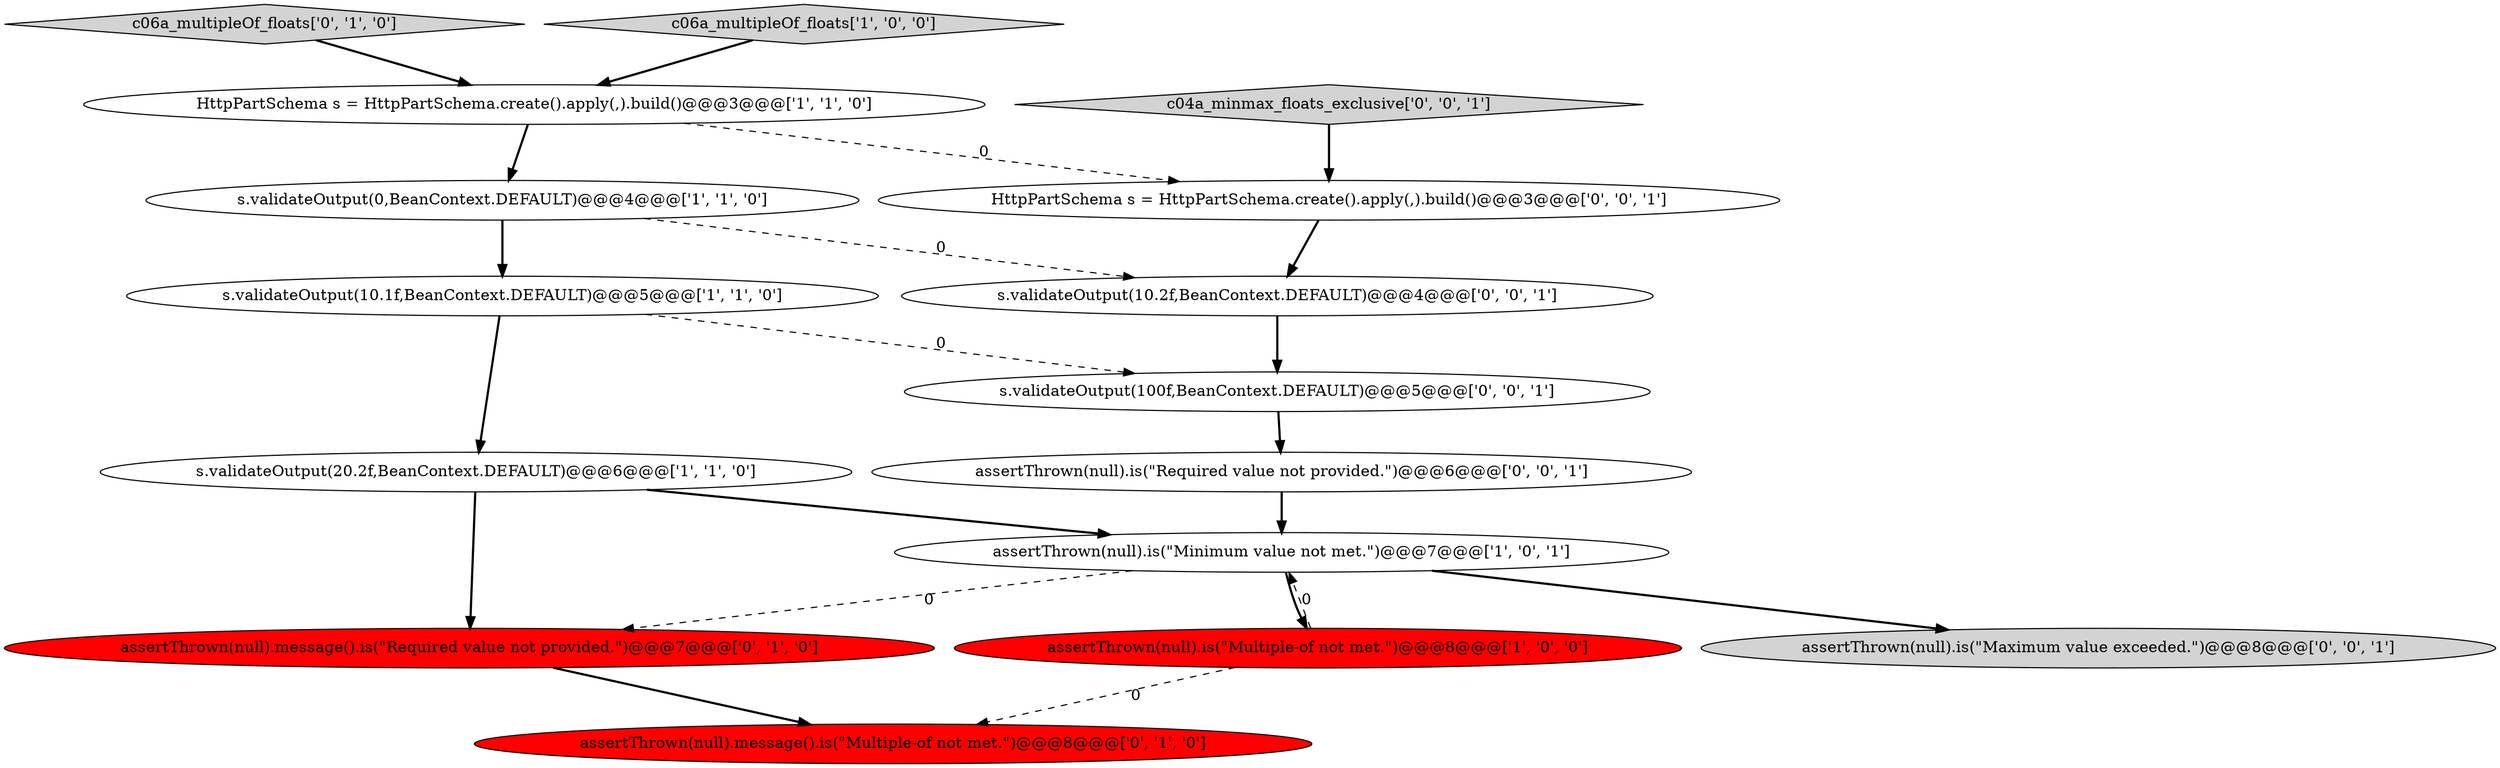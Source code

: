 digraph {
8 [style = filled, label = "c06a_multipleOf_floats['0', '1', '0']", fillcolor = lightgray, shape = diamond image = "AAA0AAABBB2BBB"];
0 [style = filled, label = "s.validateOutput(20.2f,BeanContext.DEFAULT)@@@6@@@['1', '1', '0']", fillcolor = white, shape = ellipse image = "AAA0AAABBB1BBB"];
1 [style = filled, label = "s.validateOutput(0,BeanContext.DEFAULT)@@@4@@@['1', '1', '0']", fillcolor = white, shape = ellipse image = "AAA0AAABBB1BBB"];
4 [style = filled, label = "c06a_multipleOf_floats['1', '0', '0']", fillcolor = lightgray, shape = diamond image = "AAA0AAABBB1BBB"];
9 [style = filled, label = "assertThrown(null).message().is(\"Required value not provided.\")@@@7@@@['0', '1', '0']", fillcolor = red, shape = ellipse image = "AAA1AAABBB2BBB"];
6 [style = filled, label = "HttpPartSchema s = HttpPartSchema.create().apply(,).build()@@@3@@@['1', '1', '0']", fillcolor = white, shape = ellipse image = "AAA0AAABBB1BBB"];
5 [style = filled, label = "assertThrown(null).is(\"Minimum value not met.\")@@@7@@@['1', '0', '1']", fillcolor = white, shape = ellipse image = "AAA0AAABBB1BBB"];
11 [style = filled, label = "assertThrown(null).is(\"Required value not provided.\")@@@6@@@['0', '0', '1']", fillcolor = white, shape = ellipse image = "AAA0AAABBB3BBB"];
7 [style = filled, label = "assertThrown(null).message().is(\"Multiple-of not met.\")@@@8@@@['0', '1', '0']", fillcolor = red, shape = ellipse image = "AAA1AAABBB2BBB"];
13 [style = filled, label = "s.validateOutput(100f,BeanContext.DEFAULT)@@@5@@@['0', '0', '1']", fillcolor = white, shape = ellipse image = "AAA0AAABBB3BBB"];
12 [style = filled, label = "s.validateOutput(10.2f,BeanContext.DEFAULT)@@@4@@@['0', '0', '1']", fillcolor = white, shape = ellipse image = "AAA0AAABBB3BBB"];
2 [style = filled, label = "assertThrown(null).is(\"Multiple-of not met.\")@@@8@@@['1', '0', '0']", fillcolor = red, shape = ellipse image = "AAA1AAABBB1BBB"];
3 [style = filled, label = "s.validateOutput(10.1f,BeanContext.DEFAULT)@@@5@@@['1', '1', '0']", fillcolor = white, shape = ellipse image = "AAA0AAABBB1BBB"];
14 [style = filled, label = "c04a_minmax_floats_exclusive['0', '0', '1']", fillcolor = lightgray, shape = diamond image = "AAA0AAABBB3BBB"];
10 [style = filled, label = "HttpPartSchema s = HttpPartSchema.create().apply(,).build()@@@3@@@['0', '0', '1']", fillcolor = white, shape = ellipse image = "AAA0AAABBB3BBB"];
15 [style = filled, label = "assertThrown(null).is(\"Maximum value exceeded.\")@@@8@@@['0', '0', '1']", fillcolor = lightgray, shape = ellipse image = "AAA0AAABBB3BBB"];
0->9 [style = bold, label=""];
4->6 [style = bold, label=""];
1->3 [style = bold, label=""];
14->10 [style = bold, label=""];
5->15 [style = bold, label=""];
5->9 [style = dashed, label="0"];
8->6 [style = bold, label=""];
9->7 [style = bold, label=""];
2->7 [style = dashed, label="0"];
3->13 [style = dashed, label="0"];
13->11 [style = bold, label=""];
3->0 [style = bold, label=""];
6->10 [style = dashed, label="0"];
6->1 [style = bold, label=""];
12->13 [style = bold, label=""];
11->5 [style = bold, label=""];
5->2 [style = bold, label=""];
2->5 [style = dashed, label="0"];
1->12 [style = dashed, label="0"];
10->12 [style = bold, label=""];
0->5 [style = bold, label=""];
}
